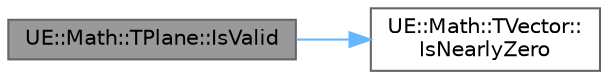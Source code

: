 digraph "UE::Math::TPlane::IsValid"
{
 // INTERACTIVE_SVG=YES
 // LATEX_PDF_SIZE
  bgcolor="transparent";
  edge [fontname=Helvetica,fontsize=10,labelfontname=Helvetica,labelfontsize=10];
  node [fontname=Helvetica,fontsize=10,shape=box,height=0.2,width=0.4];
  rankdir="LR";
  Node1 [id="Node000001",label="UE::Math::TPlane::IsValid",height=0.2,width=0.4,color="gray40", fillcolor="grey60", style="filled", fontcolor="black",tooltip="Checks if this plane is valid (ie: if it has a non-zero normal)."];
  Node1 -> Node2 [id="edge1_Node000001_Node000002",color="steelblue1",style="solid",tooltip=" "];
  Node2 [id="Node000002",label="UE::Math::TVector::\lIsNearlyZero",height=0.2,width=0.4,color="grey40", fillcolor="white", style="filled",URL="$de/d77/structUE_1_1Math_1_1TVector.html#aae06090165781472c64890f277284cdc",tooltip="Checks whether vector is near to zero within a specified tolerance."];
}
